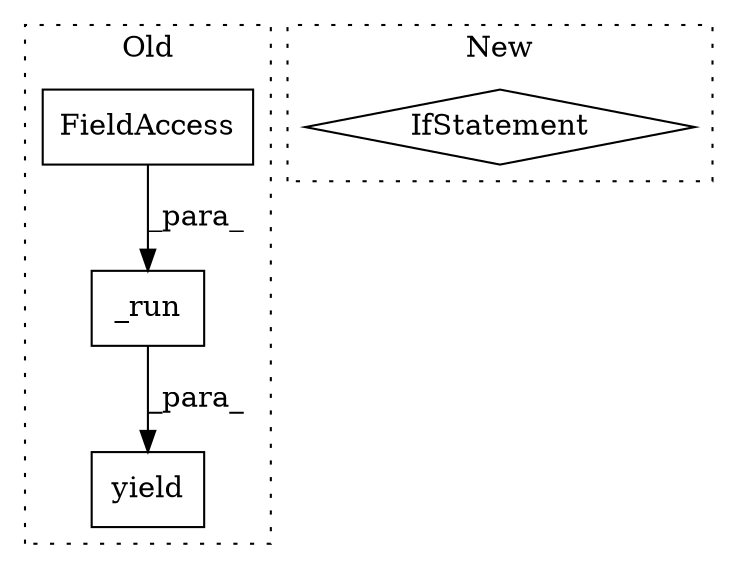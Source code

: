 digraph G {
subgraph cluster0 {
1 [label="_run" a="32" s="5279,5308" l="5,1" shape="box"];
3 [label="FieldAccess" a="22" s="5284" l="24" shape="box"];
4 [label="yield" a="112" s="5267" l="7" shape="box"];
label = "Old";
style="dotted";
}
subgraph cluster1 {
2 [label="IfStatement" a="25" s="5303,5336" l="4,2" shape="diamond"];
label = "New";
style="dotted";
}
1 -> 4 [label="_para_"];
3 -> 1 [label="_para_"];
}